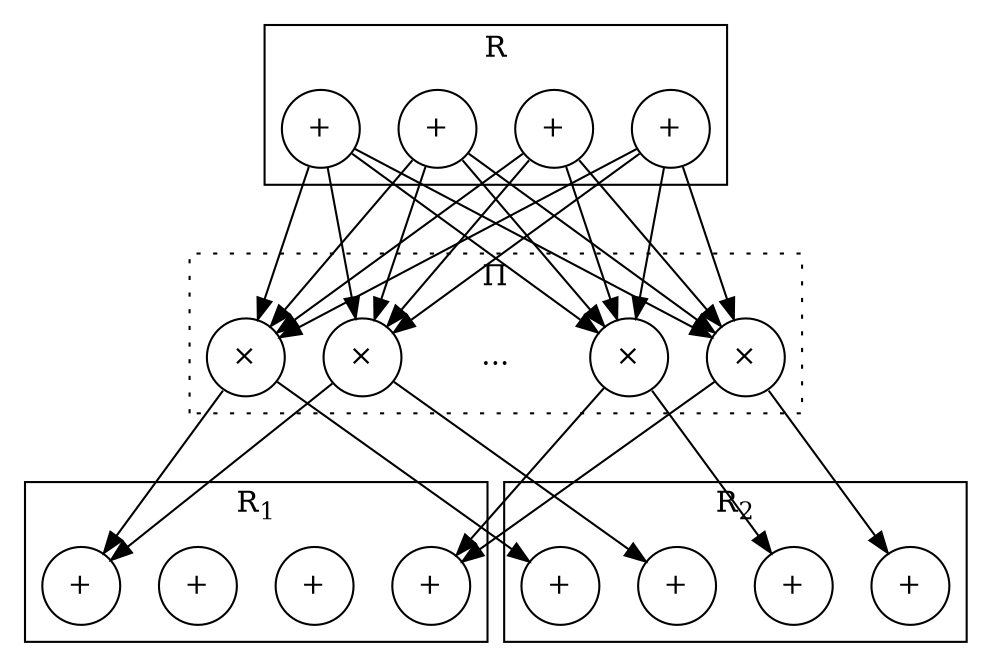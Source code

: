 digraph {
  node [shape=circle];
  splines=false;
  graph [ranksep=1];

  subgraph cluster_R {
    rank="same";
    r1 [label="+"];
    r2 [label="+"];
    r3 [label="+"];
    r4 [label="+"];
    label="R";
    graph [style=solid];
  }

  subgraph cluster_P {
    rank="same"
    p1 [label=<&times;>];
    pi [label="...", shape=none];
    p2 [label=<&times;>];
    pn1 [label=<&times;>];
    pn [label=<&times;>];
    graph [style=dotted];
    label = <&Pi;>;
  }

  subgraph cluster_R1 {
    rank="same";
    r11 [label=<+>];
    r12 [label=<+>];
    r13 [label=<+>];
    r14 [label=<+>];
    label=<R<sub>1</sub>>;
    graph [style=solid];
  }

  subgraph cluster_R2 {
    rank="same";
    r21 [label=<+>];
    r22 [label=<+>];
    r23 [label=<+>];
    r24 [label=<+>];
    label=<R<sub>2</sub>>;
    graph [style=solid];
  }

  {r1;r2;r3;r4} -> p1;
  {r1;r2;r3;r4} -> p2;
  {r1;r2;r3;r4} -> pn1;
  {r1;r2;r3;r4} -> pn;

  p1 -> {r11;r21};
  p2 -> {r11;r22};
  pi -> {r12;r22} [style=invis];
  pn1 -> {r14;r23};
  pn -> {r14;r24};
}
